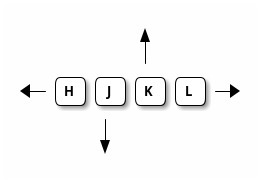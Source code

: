 @startditaa
            ^
            |
            |
   /--\/--\/--\/--\
<--|H ||J ||K ||L |-->
   \--/\--/\--/\--/
        |
        |
        v
@endditaa
